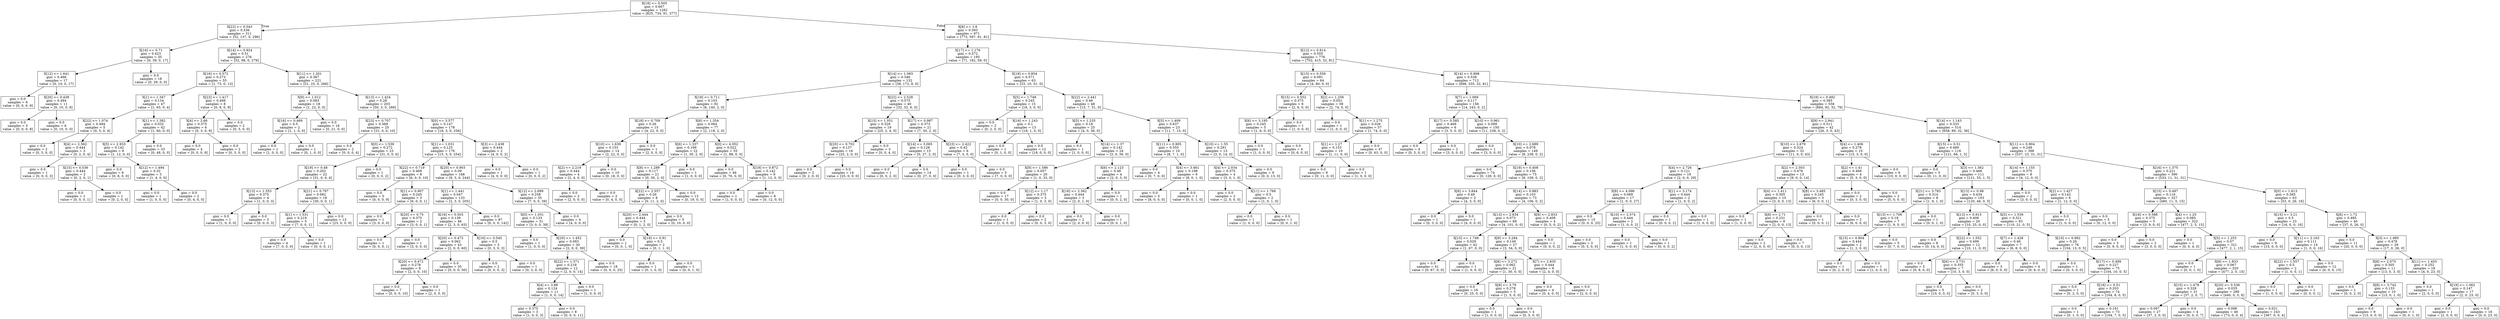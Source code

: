digraph Tree {
node [shape=box] ;
0 [label="X[18] <= 0.505\ngini = 0.667\nsamples = 1282\nvalue = [825, 734, 91, 377]"] ;
1 [label="X[22] <= 0.543\ngini = 0.536\nsamples = 311\nvalue = [52, 137, 0, 296]"] ;
0 -> 1 [labeldistance=2.5, labelangle=45, headlabel="True"] ;
2 [label="X[16] <= 0.71\ngini = 0.423\nsamples = 35\nvalue = [0, 39, 0, 17]"] ;
1 -> 2 ;
3 [label="X[12] <= 1.641\ngini = 0.466\nsamples = 17\nvalue = [0, 10, 0, 17]"] ;
2 -> 3 ;
4 [label="gini = 0.0\nsamples = 6\nvalue = [0, 0, 0, 9]"] ;
3 -> 4 ;
5 [label="X[20] <= 0.438\ngini = 0.494\nsamples = 11\nvalue = [0, 10, 0, 8]"] ;
3 -> 5 ;
6 [label="gini = 0.0\nsamples = 5\nvalue = [0, 0, 0, 8]"] ;
5 -> 6 ;
7 [label="gini = 0.0\nsamples = 6\nvalue = [0, 10, 0, 0]"] ;
5 -> 7 ;
8 [label="gini = 0.0\nsamples = 18\nvalue = [0, 29, 0, 0]"] ;
2 -> 8 ;
9 [label="X[14] <= 0.924\ngini = 0.51\nsamples = 276\nvalue = [52, 98, 0, 279]"] ;
1 -> 9 ;
10 [label="X[16] <= 0.572\ngini = 0.273\nsamples = 55\nvalue = [1, 73, 0, 13]"] ;
9 -> 10 ;
11 [label="X[1] <= 1.347\ngini = 0.134\nsamples = 47\nvalue = [1, 65, 0, 4]"] ;
10 -> 11 ;
12 [label="X[22] <= 1.074\ngini = 0.494\nsamples = 5\nvalue = [0, 5, 0, 4]"] ;
11 -> 12 ;
13 [label="gini = 0.0\nsamples = 2\nvalue = [0, 3, 0, 0]"] ;
12 -> 13 ;
14 [label="X[4] <= 2.562\ngini = 0.444\nsamples = 3\nvalue = [0, 2, 0, 4]"] ;
12 -> 14 ;
15 [label="gini = 0.0\nsamples = 1\nvalue = [0, 0, 0, 3]"] ;
14 -> 15 ;
16 [label="X[15] <= 0.536\ngini = 0.444\nsamples = 2\nvalue = [0, 2, 0, 1]"] ;
14 -> 16 ;
17 [label="gini = 0.0\nsamples = 1\nvalue = [0, 0, 0, 1]"] ;
16 -> 17 ;
18 [label="gini = 0.0\nsamples = 1\nvalue = [0, 2, 0, 0]"] ;
16 -> 18 ;
19 [label="X[1] <= 1.382\ngini = 0.032\nsamples = 42\nvalue = [1, 60, 0, 0]"] ;
11 -> 19 ;
20 [label="X[5] <= 2.933\ngini = 0.142\nsamples = 9\nvalue = [1, 12, 0, 0]"] ;
19 -> 20 ;
21 [label="gini = 0.0\nsamples = 6\nvalue = [0, 8, 0, 0]"] ;
20 -> 21 ;
22 [label="X[12] <= 1.494\ngini = 0.32\nsamples = 3\nvalue = [1, 4, 0, 0]"] ;
20 -> 22 ;
23 [label="gini = 0.0\nsamples = 1\nvalue = [1, 0, 0, 0]"] ;
22 -> 23 ;
24 [label="gini = 0.0\nsamples = 2\nvalue = [0, 4, 0, 0]"] ;
22 -> 24 ;
25 [label="gini = 0.0\nsamples = 33\nvalue = [0, 48, 0, 0]"] ;
19 -> 25 ;
26 [label="X[23] <= 1.417\ngini = 0.498\nsamples = 8\nvalue = [0, 8, 0, 9]"] ;
10 -> 26 ;
27 [label="X[4] <= 2.66\ngini = 0.375\nsamples = 6\nvalue = [0, 3, 0, 9]"] ;
26 -> 27 ;
28 [label="gini = 0.0\nsamples = 4\nvalue = [0, 0, 0, 9]"] ;
27 -> 28 ;
29 [label="gini = 0.0\nsamples = 2\nvalue = [0, 3, 0, 0]"] ;
27 -> 29 ;
30 [label="gini = 0.0\nsamples = 2\nvalue = [0, 5, 0, 0]"] ;
26 -> 30 ;
31 [label="X[11] <= 1.201\ngini = 0.367\nsamples = 221\nvalue = [51, 25, 0, 266]"] ;
9 -> 31 ;
32 [label="X[9] <= 1.012\ngini = 0.083\nsamples = 18\nvalue = [1, 22, 0, 0]"] ;
31 -> 32 ;
33 [label="X[16] <= 0.469\ngini = 0.5\nsamples = 2\nvalue = [1, 1, 0, 0]"] ;
32 -> 33 ;
34 [label="gini = 0.0\nsamples = 1\nvalue = [1, 0, 0, 0]"] ;
33 -> 34 ;
35 [label="gini = 0.0\nsamples = 1\nvalue = [0, 1, 0, 0]"] ;
33 -> 35 ;
36 [label="gini = 0.0\nsamples = 16\nvalue = [0, 21, 0, 0]"] ;
32 -> 36 ;
37 [label="X[13] <= 1.424\ngini = 0.28\nsamples = 203\nvalue = [50, 3, 0, 266]"] ;
31 -> 37 ;
38 [label="X[23] <= 0.707\ngini = 0.369\nsamples = 25\nvalue = [31, 0, 0, 10]"] ;
37 -> 38 ;
39 [label="gini = 0.0\nsamples = 2\nvalue = [0, 0, 0, 4]"] ;
38 -> 39 ;
40 [label="X[0] <= 1.539\ngini = 0.272\nsamples = 23\nvalue = [31, 0, 0, 6]"] ;
38 -> 40 ;
41 [label="X[19] <= 0.48\ngini = 0.202\nsamples = 22\nvalue = [31, 0, 0, 4]"] ;
40 -> 41 ;
42 [label="X[13] <= 1.353\ngini = 0.375\nsamples = 4\nvalue = [1, 0, 0, 3]"] ;
41 -> 42 ;
43 [label="gini = 0.0\nsamples = 1\nvalue = [1, 0, 0, 0]"] ;
42 -> 43 ;
44 [label="gini = 0.0\nsamples = 3\nvalue = [0, 0, 0, 3]"] ;
42 -> 44 ;
45 [label="X[21] <= 0.797\ngini = 0.062\nsamples = 18\nvalue = [30, 0, 0, 1]"] ;
41 -> 45 ;
46 [label="X[1] <= 1.531\ngini = 0.219\nsamples = 5\nvalue = [7, 0, 0, 1]"] ;
45 -> 46 ;
47 [label="gini = 0.0\nsamples = 4\nvalue = [7, 0, 0, 0]"] ;
46 -> 47 ;
48 [label="gini = 0.0\nsamples = 1\nvalue = [0, 0, 0, 1]"] ;
46 -> 48 ;
49 [label="gini = 0.0\nsamples = 13\nvalue = [23, 0, 0, 0]"] ;
45 -> 49 ;
50 [label="gini = 0.0\nsamples = 1\nvalue = [0, 0, 0, 2]"] ;
40 -> 50 ;
51 [label="X[0] <= 3.577\ngini = 0.147\nsamples = 178\nvalue = [19, 3, 0, 256]"] ;
37 -> 51 ;
52 [label="X[1] <= 1.031\ngini = 0.125\nsamples = 176\nvalue = [15, 3, 0, 254]"] ;
51 -> 52 ;
53 [label="X[22] <= 0.719\ngini = 0.469\nsamples = 8\nvalue = [6, 0, 0, 10]"] ;
52 -> 53 ;
54 [label="gini = 0.0\nsamples = 5\nvalue = [0, 0, 0, 9]"] ;
53 -> 54 ;
55 [label="X[1] <= 0.907\ngini = 0.245\nsamples = 3\nvalue = [6, 0, 0, 1]"] ;
53 -> 55 ;
56 [label="gini = 0.0\nsamples = 1\nvalue = [3, 0, 0, 0]"] ;
55 -> 56 ;
57 [label="X[20] <= 0.75\ngini = 0.375\nsamples = 2\nvalue = [3, 0, 0, 1]"] ;
55 -> 57 ;
58 [label="gini = 0.0\nsamples = 1\nvalue = [0, 0, 0, 1]"] ;
57 -> 58 ;
59 [label="gini = 0.0\nsamples = 1\nvalue = [3, 0, 0, 0]"] ;
57 -> 59 ;
60 [label="X[20] <= 0.903\ngini = 0.09\nsamples = 168\nvalue = [9, 3, 0, 244]"] ;
52 -> 60 ;
61 [label="X[1] <= 1.441\ngini = 0.047\nsamples = 133\nvalue = [2, 3, 0, 205]"] ;
60 -> 61 ;
62 [label="X[19] <= 0.503\ngini = 0.139\nsamples = 46\nvalue = [2, 3, 0, 63]"] ;
61 -> 62 ;
63 [label="X[20] <= 0.473\ngini = 0.062\nsamples = 43\nvalue = [2, 0, 0, 60]"] ;
62 -> 63 ;
64 [label="X[20] <= 0.472\ngini = 0.278\nsamples = 8\nvalue = [2, 0, 0, 10]"] ;
63 -> 64 ;
65 [label="gini = 0.0\nsamples = 7\nvalue = [0, 0, 0, 10]"] ;
64 -> 65 ;
66 [label="gini = 0.0\nsamples = 1\nvalue = [2, 0, 0, 0]"] ;
64 -> 66 ;
67 [label="gini = 0.0\nsamples = 35\nvalue = [0, 0, 0, 50]"] ;
63 -> 67 ;
68 [label="X[16] <= 0.545\ngini = 0.5\nsamples = 3\nvalue = [0, 3, 0, 3]"] ;
62 -> 68 ;
69 [label="gini = 0.0\nsamples = 2\nvalue = [0, 0, 0, 3]"] ;
68 -> 69 ;
70 [label="gini = 0.0\nsamples = 1\nvalue = [0, 3, 0, 0]"] ;
68 -> 70 ;
71 [label="gini = 0.0\nsamples = 87\nvalue = [0, 0, 0, 142]"] ;
61 -> 71 ;
72 [label="X[12] <= 2.699\ngini = 0.258\nsamples = 35\nvalue = [7, 0, 0, 39]"] ;
60 -> 72 ;
73 [label="X[0] <= 1.031\ngini = 0.133\nsamples = 31\nvalue = [3, 0, 0, 39]"] ;
72 -> 73 ;
74 [label="gini = 0.0\nsamples = 1\nvalue = [1, 0, 0, 0]"] ;
73 -> 74 ;
75 [label="X[20] <= 1.452\ngini = 0.093\nsamples = 30\nvalue = [2, 0, 0, 39]"] ;
73 -> 75 ;
76 [label="X[22] <= 1.371\ngini = 0.219\nsamples = 12\nvalue = [2, 0, 0, 14]"] ;
75 -> 76 ;
77 [label="X[4] <= 3.88\ngini = 0.124\nsamples = 11\nvalue = [1, 0, 0, 14]"] ;
76 -> 77 ;
78 [label="gini = 0.375\nsamples = 3\nvalue = [1, 0, 0, 3]"] ;
77 -> 78 ;
79 [label="gini = 0.0\nsamples = 8\nvalue = [0, 0, 0, 11]"] ;
77 -> 79 ;
80 [label="gini = 0.0\nsamples = 1\nvalue = [1, 0, 0, 0]"] ;
76 -> 80 ;
81 [label="gini = 0.0\nsamples = 18\nvalue = [0, 0, 0, 25]"] ;
75 -> 81 ;
82 [label="gini = 0.0\nsamples = 4\nvalue = [4, 0, 0, 0]"] ;
72 -> 82 ;
83 [label="X[3] <= 2.438\ngini = 0.444\nsamples = 2\nvalue = [4, 0, 0, 2]"] ;
51 -> 83 ;
84 [label="gini = 0.0\nsamples = 1\nvalue = [4, 0, 0, 0]"] ;
83 -> 84 ;
85 [label="gini = 0.0\nsamples = 1\nvalue = [0, 0, 0, 2]"] ;
83 -> 85 ;
86 [label="X[8] <= 1.6\ngini = 0.593\nsamples = 971\nvalue = [773, 597, 91, 81]"] ;
0 -> 86 [labeldistance=2.5, labelangle=-45, headlabel="False"] ;
87 [label="X[17] <= 1.176\ngini = 0.572\nsamples = 195\nvalue = [71, 182, 59, 0]"] ;
86 -> 87 ;
88 [label="X[14] <= 1.093\ngini = 0.346\nsamples = 132\nvalue = [38, 172, 8, 0]"] ;
87 -> 88 ;
89 [label="X[18] <= 0.711\ngini = 0.103\nsamples = 92\nvalue = [6, 140, 2, 0]"] ;
88 -> 89 ;
90 [label="X[18] <= 0.709\ngini = 0.26\nsamples = 15\nvalue = [4, 22, 0, 0]"] ;
89 -> 90 ;
91 [label="X[10] <= 1.639\ngini = 0.153\nsamples = 14\nvalue = [2, 22, 0, 0]"] ;
90 -> 91 ;
92 [label="X[2] <= 2.219\ngini = 0.444\nsamples = 4\nvalue = [2, 4, 0, 0]"] ;
91 -> 92 ;
93 [label="gini = 0.0\nsamples = 2\nvalue = [2, 0, 0, 0]"] ;
92 -> 93 ;
94 [label="gini = 0.0\nsamples = 2\nvalue = [0, 4, 0, 0]"] ;
92 -> 94 ;
95 [label="gini = 0.0\nsamples = 10\nvalue = [0, 18, 0, 0]"] ;
91 -> 95 ;
96 [label="gini = 0.0\nsamples = 1\nvalue = [2, 0, 0, 0]"] ;
90 -> 96 ;
97 [label="X[6] <= 1.354\ngini = 0.064\nsamples = 77\nvalue = [2, 118, 2, 0]"] ;
89 -> 97 ;
98 [label="X[6] <= 1.337\ngini = 0.169\nsamples = 22\nvalue = [1, 30, 2, 0]"] ;
97 -> 98 ;
99 [label="X[8] <= 1.289\ngini = 0.117\nsamples = 21\nvalue = [0, 30, 2, 0]"] ;
98 -> 99 ;
100 [label="X[22] <= 2.557\ngini = 0.26\nsamples = 8\nvalue = [0, 11, 2, 0]"] ;
99 -> 100 ;
101 [label="X[20] <= 2.444\ngini = 0.444\nsamples = 3\nvalue = [0, 1, 2, 0]"] ;
100 -> 101 ;
102 [label="gini = 0.0\nsamples = 1\nvalue = [0, 0, 1, 0]"] ;
101 -> 102 ;
103 [label="X[19] <= 0.91\ngini = 0.5\nsamples = 2\nvalue = [0, 1, 1, 0]"] ;
101 -> 103 ;
104 [label="gini = 0.0\nsamples = 1\nvalue = [0, 1, 0, 0]"] ;
103 -> 104 ;
105 [label="gini = 0.0\nsamples = 1\nvalue = [0, 0, 1, 0]"] ;
103 -> 105 ;
106 [label="gini = 0.0\nsamples = 5\nvalue = [0, 10, 0, 0]"] ;
100 -> 106 ;
107 [label="gini = 0.0\nsamples = 13\nvalue = [0, 19, 0, 0]"] ;
99 -> 107 ;
108 [label="gini = 0.0\nsamples = 1\nvalue = [1, 0, 0, 0]"] ;
98 -> 108 ;
109 [label="X[0] <= 4.052\ngini = 0.022\nsamples = 55\nvalue = [1, 88, 0, 0]"] ;
97 -> 109 ;
110 [label="gini = 0.0\nsamples = 46\nvalue = [0, 76, 0, 0]"] ;
109 -> 110 ;
111 [label="X[19] <= 0.872\ngini = 0.142\nsamples = 9\nvalue = [1, 12, 0, 0]"] ;
109 -> 111 ;
112 [label="gini = 0.0\nsamples = 1\nvalue = [1, 0, 0, 0]"] ;
111 -> 112 ;
113 [label="gini = 0.0\nsamples = 8\nvalue = [0, 12, 0, 0]"] ;
111 -> 113 ;
114 [label="X[22] <= 2.528\ngini = 0.575\nsamples = 40\nvalue = [32, 32, 6, 0]"] ;
88 -> 114 ;
115 [label="X[15] <= 1.051\ngini = 0.329\nsamples = 19\nvalue = [25, 2, 4, 0]"] ;
114 -> 115 ;
116 [label="X[20] <= 0.702\ngini = 0.137\nsamples = 16\nvalue = [25, 2, 0, 0]"] ;
115 -> 116 ;
117 [label="gini = 0.0\nsamples = 2\nvalue = [0, 2, 0, 0]"] ;
116 -> 117 ;
118 [label="gini = 0.0\nsamples = 14\nvalue = [25, 0, 0, 0]"] ;
116 -> 118 ;
119 [label="gini = 0.0\nsamples = 3\nvalue = [0, 0, 4, 0]"] ;
115 -> 119 ;
120 [label="X[17] <= 0.987\ngini = 0.373\nsamples = 21\nvalue = [7, 30, 2, 0]"] ;
114 -> 120 ;
121 [label="X[14] <= 3.065\ngini = 0.128\nsamples = 15\nvalue = [0, 27, 2, 0]"] ;
120 -> 121 ;
122 [label="gini = 0.0\nsamples = 1\nvalue = [0, 0, 2, 0]"] ;
121 -> 122 ;
123 [label="gini = 0.0\nsamples = 14\nvalue = [0, 27, 0, 0]"] ;
121 -> 123 ;
124 [label="X[23] <= 2.422\ngini = 0.42\nsamples = 6\nvalue = [7, 3, 0, 0]"] ;
120 -> 124 ;
125 [label="gini = 0.0\nsamples = 1\nvalue = [0, 3, 0, 0]"] ;
124 -> 125 ;
126 [label="gini = 0.0\nsamples = 5\nvalue = [7, 0, 0, 0]"] ;
124 -> 126 ;
127 [label="X[19] <= 0.854\ngini = 0.571\nsamples = 63\nvalue = [33, 10, 51, 0]"] ;
87 -> 127 ;
128 [label="X[5] <= 1.748\ngini = 0.245\nsamples = 15\nvalue = [18, 3, 0, 0]"] ;
127 -> 128 ;
129 [label="gini = 0.0\nsamples = 2\nvalue = [0, 2, 0, 0]"] ;
128 -> 129 ;
130 [label="X[16] <= 1.243\ngini = 0.1\nsamples = 13\nvalue = [18, 1, 0, 0]"] ;
128 -> 130 ;
131 [label="gini = 0.0\nsamples = 1\nvalue = [0, 1, 0, 0]"] ;
130 -> 131 ;
132 [label="gini = 0.0\nsamples = 12\nvalue = [18, 0, 0, 0]"] ;
130 -> 132 ;
133 [label="X[22] <= 2.441\ngini = 0.46\nsamples = 48\nvalue = [15, 7, 51, 0]"] ;
127 -> 133 ;
134 [label="X[5] <= 1.235\ngini = 0.18\nsamples = 25\nvalue = [4, 0, 36, 0]"] ;
133 -> 134 ;
135 [label="gini = 0.0\nsamples = 1\nvalue = [1, 0, 0, 0]"] ;
134 -> 135 ;
136 [label="X[14] <= 1.37\ngini = 0.142\nsamples = 24\nvalue = [3, 0, 36, 0]"] ;
134 -> 136 ;
137 [label="X[9] <= 1.586\ngini = 0.057\nsamples = 20\nvalue = [1, 0, 33, 0]"] ;
136 -> 137 ;
138 [label="gini = 0.0\nsamples = 17\nvalue = [0, 0, 30, 0]"] ;
137 -> 138 ;
139 [label="X[12] <= 1.17\ngini = 0.375\nsamples = 3\nvalue = [1, 0, 3, 0]"] ;
137 -> 139 ;
140 [label="gini = 0.0\nsamples = 1\nvalue = [1, 0, 0, 0]"] ;
139 -> 140 ;
141 [label="gini = 0.0\nsamples = 2\nvalue = [0, 0, 3, 0]"] ;
139 -> 141 ;
142 [label="X[6] <= 2.123\ngini = 0.48\nsamples = 4\nvalue = [2, 0, 3, 0]"] ;
136 -> 142 ;
143 [label="X[18] <= 2.362\ngini = 0.444\nsamples = 3\nvalue = [2, 0, 1, 0]"] ;
142 -> 143 ;
144 [label="gini = 0.0\nsamples = 2\nvalue = [2, 0, 0, 0]"] ;
143 -> 144 ;
145 [label="gini = 0.0\nsamples = 1\nvalue = [0, 0, 1, 0]"] ;
143 -> 145 ;
146 [label="gini = 0.0\nsamples = 1\nvalue = [0, 0, 2, 0]"] ;
142 -> 146 ;
147 [label="X[5] <= 1.409\ngini = 0.637\nsamples = 23\nvalue = [11, 7, 15, 0]"] ;
133 -> 147 ;
148 [label="X[11] <= 0.905\ngini = 0.555\nsamples = 10\nvalue = [8, 7, 1, 0]"] ;
147 -> 148 ;
149 [label="gini = 0.0\nsamples = 4\nvalue = [0, 7, 0, 0]"] ;
148 -> 149 ;
150 [label="X[4] <= 3.461\ngini = 0.198\nsamples = 6\nvalue = [8, 0, 1, 0]"] ;
148 -> 150 ;
151 [label="gini = 0.0\nsamples = 5\nvalue = [8, 0, 0, 0]"] ;
150 -> 151 ;
152 [label="gini = 0.0\nsamples = 1\nvalue = [0, 0, 1, 0]"] ;
150 -> 152 ;
153 [label="X[10] <= 1.55\ngini = 0.291\nsamples = 13\nvalue = [3, 0, 14, 0]"] ;
147 -> 153 ;
154 [label="X[4] <= 2.034\ngini = 0.375\nsamples = 4\nvalue = [3, 0, 1, 0]"] ;
153 -> 154 ;
155 [label="gini = 0.0\nsamples = 2\nvalue = [2, 0, 0, 0]"] ;
154 -> 155 ;
156 [label="X[11] <= 1.766\ngini = 0.5\nsamples = 2\nvalue = [1, 0, 1, 0]"] ;
154 -> 156 ;
157 [label="gini = 0.0\nsamples = 1\nvalue = [1, 0, 0, 0]"] ;
156 -> 157 ;
158 [label="gini = 0.0\nsamples = 1\nvalue = [0, 0, 1, 0]"] ;
156 -> 158 ;
159 [label="gini = 0.0\nsamples = 9\nvalue = [0, 0, 13, 0]"] ;
153 -> 159 ;
160 [label="X[12] <= 0.914\ngini = 0.555\nsamples = 776\nvalue = [702, 415, 32, 81]"] ;
86 -> 160 ;
161 [label="X[15] <= 0.559\ngini = 0.091\nsamples = 64\nvalue = [4, 80, 0, 0]"] ;
160 -> 161 ;
162 [label="X[15] <= 0.552\ngini = 0.375\nsamples = 6\nvalue = [2, 6, 0, 0]"] ;
161 -> 162 ;
163 [label="X[6] <= 3.195\ngini = 0.245\nsamples = 5\nvalue = [1, 6, 0, 0]"] ;
162 -> 163 ;
164 [label="gini = 0.0\nsamples = 1\nvalue = [1, 0, 0, 0]"] ;
163 -> 164 ;
165 [label="gini = 0.0\nsamples = 4\nvalue = [0, 6, 0, 0]"] ;
163 -> 165 ;
166 [label="gini = 0.0\nsamples = 1\nvalue = [1, 0, 0, 0]"] ;
162 -> 166 ;
167 [label="X[2] <= 1.256\ngini = 0.051\nsamples = 58\nvalue = [2, 74, 0, 0]"] ;
161 -> 167 ;
168 [label="gini = 0.0\nsamples = 1\nvalue = [1, 0, 0, 0]"] ;
167 -> 168 ;
169 [label="X[1] <= 1.275\ngini = 0.026\nsamples = 57\nvalue = [1, 74, 0, 0]"] ;
167 -> 169 ;
170 [label="X[1] <= 1.27\ngini = 0.153\nsamples = 10\nvalue = [1, 11, 0, 0]"] ;
169 -> 170 ;
171 [label="gini = 0.0\nsamples = 9\nvalue = [0, 11, 0, 0]"] ;
170 -> 171 ;
172 [label="gini = 0.0\nsamples = 1\nvalue = [1, 0, 0, 0]"] ;
170 -> 172 ;
173 [label="gini = 0.0\nsamples = 47\nvalue = [0, 63, 0, 0]"] ;
169 -> 173 ;
174 [label="X[14] <= 0.898\ngini = 0.538\nsamples = 712\nvalue = [698, 335, 32, 81]"] ;
160 -> 174 ;
175 [label="X[7] <= 1.069\ngini = 0.117\nsamples = 156\nvalue = [14, 243, 0, 2]"] ;
174 -> 175 ;
176 [label="X[17] <= 0.585\ngini = 0.469\nsamples = 6\nvalue = [3, 5, 0, 0]"] ;
175 -> 176 ;
177 [label="gini = 0.0\nsamples = 4\nvalue = [0, 5, 0, 0]"] ;
176 -> 177 ;
178 [label="gini = 0.0\nsamples = 2\nvalue = [3, 0, 0, 0]"] ;
176 -> 178 ;
179 [label="X[10] <= 0.961\ngini = 0.099\nsamples = 150\nvalue = [11, 238, 0, 2]"] ;
175 -> 179 ;
180 [label="gini = 0.0\nsamples = 1\nvalue = [3, 0, 0, 0]"] ;
179 -> 180 ;
181 [label="X[10] <= 2.689\ngini = 0.078\nsamples = 149\nvalue = [8, 238, 0, 2]"] ;
179 -> 181 ;
182 [label="gini = 0.0\nsamples = 74\nvalue = [0, 129, 0, 0]"] ;
181 -> 182 ;
183 [label="X[19] <= 0.408\ngini = 0.156\nsamples = 75\nvalue = [8, 109, 0, 2]"] ;
181 -> 183 ;
184 [label="X[6] <= 3.844\ngini = 0.49\nsamples = 2\nvalue = [4, 3, 0, 0]"] ;
183 -> 184 ;
185 [label="gini = 0.0\nsamples = 1\nvalue = [0, 3, 0, 0]"] ;
184 -> 185 ;
186 [label="gini = 0.0\nsamples = 1\nvalue = [4, 0, 0, 0]"] ;
184 -> 186 ;
187 [label="X[14] <= 0.883\ngini = 0.103\nsamples = 73\nvalue = [4, 106, 0, 2]"] ;
183 -> 187 ;
188 [label="X[13] <= 2.834\ngini = 0.073\nsamples = 69\nvalue = [4, 101, 0, 0]"] ;
187 -> 188 ;
189 [label="X[15] <= 1.749\ngini = 0.029\nsamples = 42\nvalue = [1, 67, 0, 0]"] ;
188 -> 189 ;
190 [label="gini = 0.0\nsamples = 41\nvalue = [0, 67, 0, 0]"] ;
189 -> 190 ;
191 [label="gini = 0.0\nsamples = 1\nvalue = [1, 0, 0, 0]"] ;
189 -> 191 ;
192 [label="X[9] <= 3.294\ngini = 0.149\nsamples = 27\nvalue = [3, 34, 0, 0]"] ;
188 -> 192 ;
193 [label="X[8] <= 3.272\ngini = 0.062\nsamples = 21\nvalue = [1, 30, 0, 0]"] ;
192 -> 193 ;
194 [label="gini = 0.0\nsamples = 16\nvalue = [0, 25, 0, 0]"] ;
193 -> 194 ;
195 [label="X[8] <= 3.79\ngini = 0.278\nsamples = 5\nvalue = [1, 5, 0, 0]"] ;
193 -> 195 ;
196 [label="gini = 0.0\nsamples = 1\nvalue = [1, 0, 0, 0]"] ;
195 -> 196 ;
197 [label="gini = 0.0\nsamples = 4\nvalue = [0, 5, 0, 0]"] ;
195 -> 197 ;
198 [label="X[7] <= 2.835\ngini = 0.444\nsamples = 6\nvalue = [2, 4, 0, 0]"] ;
192 -> 198 ;
199 [label="gini = 0.0\nsamples = 4\nvalue = [0, 4, 0, 0]"] ;
198 -> 199 ;
200 [label="gini = 0.0\nsamples = 2\nvalue = [2, 0, 0, 0]"] ;
198 -> 200 ;
201 [label="X[9] <= 2.833\ngini = 0.408\nsamples = 4\nvalue = [0, 5, 0, 2]"] ;
187 -> 201 ;
202 [label="gini = 0.0\nsamples = 1\nvalue = [0, 0, 0, 2]"] ;
201 -> 202 ;
203 [label="gini = 0.0\nsamples = 3\nvalue = [0, 5, 0, 0]"] ;
201 -> 203 ;
204 [label="X[19] <= 0.492\ngini = 0.385\nsamples = 556\nvalue = [684, 92, 32, 79]"] ;
174 -> 204 ;
205 [label="X[9] <= 2.941\ngini = 0.511\nsamples = 42\nvalue = [26, 3, 0, 43]"] ;
204 -> 205 ;
206 [label="X[10] <= 2.679\ngini = 0.324\nsamples = 32\nvalue = [11, 0, 0, 43]"] ;
205 -> 206 ;
207 [label="X[4] <= 2.726\ngini = 0.121\nsamples = 19\nvalue = [2, 0, 0, 29]"] ;
206 -> 207 ;
208 [label="X[8] <= 4.096\ngini = 0.069\nsamples = 17\nvalue = [1, 0, 0, 27]"] ;
207 -> 208 ;
209 [label="gini = 0.0\nsamples = 15\nvalue = [0, 0, 0, 25]"] ;
208 -> 209 ;
210 [label="X[10] <= 2.574\ngini = 0.444\nsamples = 2\nvalue = [1, 0, 0, 2]"] ;
208 -> 210 ;
211 [label="gini = 0.0\nsamples = 1\nvalue = [1, 0, 0, 0]"] ;
210 -> 211 ;
212 [label="gini = 0.0\nsamples = 1\nvalue = [0, 0, 0, 2]"] ;
210 -> 212 ;
213 [label="X[1] <= 3.174\ngini = 0.444\nsamples = 2\nvalue = [1, 0, 0, 2]"] ;
207 -> 213 ;
214 [label="gini = 0.0\nsamples = 1\nvalue = [0, 0, 0, 2]"] ;
213 -> 214 ;
215 [label="gini = 0.0\nsamples = 1\nvalue = [1, 0, 0, 0]"] ;
213 -> 215 ;
216 [label="X[2] <= 2.503\ngini = 0.476\nsamples = 13\nvalue = [9, 0, 0, 14]"] ;
206 -> 216 ;
217 [label="X[4] <= 1.411\ngini = 0.305\nsamples = 10\nvalue = [3, 0, 0, 13]"] ;
216 -> 217 ;
218 [label="gini = 0.0\nsamples = 1\nvalue = [1, 0, 0, 0]"] ;
217 -> 218 ;
219 [label="X[8] <= 2.71\ngini = 0.231\nsamples = 9\nvalue = [2, 0, 0, 13]"] ;
217 -> 219 ;
220 [label="gini = 0.0\nsamples = 2\nvalue = [2, 0, 0, 0]"] ;
219 -> 220 ;
221 [label="gini = 0.0\nsamples = 7\nvalue = [0, 0, 0, 13]"] ;
219 -> 221 ;
222 [label="X[8] <= 3.485\ngini = 0.245\nsamples = 3\nvalue = [6, 0, 0, 1]"] ;
216 -> 222 ;
223 [label="gini = 0.0\nsamples = 1\nvalue = [0, 0, 0, 1]"] ;
222 -> 223 ;
224 [label="gini = 0.0\nsamples = 2\nvalue = [6, 0, 0, 0]"] ;
222 -> 224 ;
225 [label="X[4] <= 1.406\ngini = 0.278\nsamples = 10\nvalue = [15, 3, 0, 0]"] ;
205 -> 225 ;
226 [label="X[2] <= 1.41\ngini = 0.469\nsamples = 4\nvalue = [5, 3, 0, 0]"] ;
225 -> 226 ;
227 [label="gini = 0.0\nsamples = 2\nvalue = [0, 3, 0, 0]"] ;
226 -> 227 ;
228 [label="gini = 0.0\nsamples = 2\nvalue = [5, 0, 0, 0]"] ;
226 -> 228 ;
229 [label="gini = 0.0\nsamples = 6\nvalue = [10, 0, 0, 0]"] ;
225 -> 229 ;
230 [label="X[14] <= 1.143\ngini = 0.333\nsamples = 514\nvalue = [658, 89, 32, 36]"] ;
204 -> 230 ;
231 [label="X[15] <= 0.51\ngini = 0.489\nsamples = 116\nvalue = [121, 66, 1, 5]"] ;
230 -> 231 ;
232 [label="gini = 0.0\nsamples = 5\nvalue = [0, 11, 0, 0]"] ;
231 -> 232 ;
233 [label="X[3] <= 1.362\ngini = 0.466\nsamples = 111\nvalue = [121, 55, 1, 5]"] ;
231 -> 233 ;
234 [label="X[21] <= 3.783\ngini = 0.314\nsamples = 8\nvalue = [1, 9, 1, 0]"] ;
233 -> 234 ;
235 [label="X[13] <= 1.706\ngini = 0.18\nsamples = 7\nvalue = [1, 9, 0, 0]"] ;
234 -> 235 ;
236 [label="X[15] <= 0.804\ngini = 0.444\nsamples = 2\nvalue = [1, 2, 0, 0]"] ;
235 -> 236 ;
237 [label="gini = 0.0\nsamples = 1\nvalue = [0, 2, 0, 0]"] ;
236 -> 237 ;
238 [label="gini = 0.0\nsamples = 1\nvalue = [1, 0, 0, 0]"] ;
236 -> 238 ;
239 [label="gini = 0.0\nsamples = 5\nvalue = [0, 7, 0, 0]"] ;
235 -> 239 ;
240 [label="gini = 0.0\nsamples = 1\nvalue = [0, 0, 1, 0]"] ;
234 -> 240 ;
241 [label="X[13] <= 0.98\ngini = 0.434\nsamples = 103\nvalue = [120, 46, 0, 5]"] ;
233 -> 241 ;
242 [label="X[13] <= 0.915\ngini = 0.408\nsamples = 20\nvalue = [10, 25, 0, 0]"] ;
241 -> 242 ;
243 [label="gini = 0.0\nsamples = 8\nvalue = [0, 14, 0, 0]"] ;
242 -> 243 ;
244 [label="X[22] <= 1.552\ngini = 0.499\nsamples = 12\nvalue = [10, 11, 0, 0]"] ;
242 -> 244 ;
245 [label="gini = 0.0\nsamples = 5\nvalue = [0, 8, 0, 0]"] ;
244 -> 245 ;
246 [label="X[6] <= 3.731\ngini = 0.355\nsamples = 7\nvalue = [10, 3, 0, 0]"] ;
244 -> 246 ;
247 [label="gini = 0.0\nsamples = 5\nvalue = [10, 0, 0, 0]"] ;
246 -> 247 ;
248 [label="gini = 0.0\nsamples = 2\nvalue = [0, 3, 0, 0]"] ;
246 -> 248 ;
249 [label="X[5] <= 1.539\ngini = 0.321\nsamples = 83\nvalue = [110, 21, 0, 5]"] ;
241 -> 249 ;
250 [label="X[7] <= 1.428\ngini = 0.49\nsamples = 7\nvalue = [6, 8, 0, 0]"] ;
249 -> 250 ;
251 [label="gini = 0.0\nsamples = 3\nvalue = [6, 0, 0, 0]"] ;
250 -> 251 ;
252 [label="gini = 0.0\nsamples = 4\nvalue = [0, 8, 0, 0]"] ;
250 -> 252 ;
253 [label="X[10] <= 0.992\ngini = 0.26\nsamples = 76\nvalue = [104, 13, 0, 5]"] ;
249 -> 253 ;
254 [label="gini = 0.0\nsamples = 1\nvalue = [0, 3, 0, 0]"] ;
253 -> 254 ;
255 [label="X[17] <= 0.499\ngini = 0.227\nsamples = 75\nvalue = [104, 10, 0, 5]"] ;
253 -> 255 ;
256 [label="gini = 0.0\nsamples = 1\nvalue = [0, 2, 0, 0]"] ;
255 -> 256 ;
257 [label="X[18] <= 0.51\ngini = 0.203\nsamples = 74\nvalue = [104, 8, 0, 5]"] ;
255 -> 257 ;
258 [label="gini = 0.0\nsamples = 1\nvalue = [0, 1, 0, 0]"] ;
257 -> 258 ;
259 [label="gini = 0.191\nsamples = 73\nvalue = [104, 7, 0, 5]"] ;
257 -> 259 ;
260 [label="X[11] <= 0.904\ngini = 0.248\nsamples = 398\nvalue = [537, 23, 31, 31]"] ;
230 -> 260 ;
261 [label="X[14] <= 1.155\ngini = 0.375\nsamples = 8\nvalue = [4, 12, 0, 0]"] ;
260 -> 261 ;
262 [label="gini = 0.0\nsamples = 2\nvalue = [3, 0, 0, 0]"] ;
261 -> 262 ;
263 [label="X[2] <= 1.427\ngini = 0.142\nsamples = 6\nvalue = [1, 12, 0, 0]"] ;
261 -> 263 ;
264 [label="gini = 0.0\nsamples = 1\nvalue = [1, 0, 0, 0]"] ;
263 -> 264 ;
265 [label="gini = 0.0\nsamples = 5\nvalue = [0, 12, 0, 0]"] ;
263 -> 265 ;
266 [label="X[16] <= 1.375\ngini = 0.221\nsamples = 390\nvalue = [533, 11, 31, 31]"] ;
260 -> 266 ;
267 [label="X[15] <= 0.497\ngini = 0.116\nsamples = 327\nvalue = [480, 11, 5, 15]"] ;
266 -> 267 ;
268 [label="X[18] <= 0.588\ngini = 0.375\nsamples = 5\nvalue = [3, 9, 0, 0]"] ;
267 -> 268 ;
269 [label="gini = 0.0\nsamples = 3\nvalue = [0, 9, 0, 0]"] ;
268 -> 269 ;
270 [label="gini = 0.0\nsamples = 2\nvalue = [3, 0, 0, 0]"] ;
268 -> 270 ;
271 [label="X[4] <= 1.25\ngini = 0.085\nsamples = 322\nvalue = [477, 2, 5, 15]"] ;
267 -> 271 ;
272 [label="gini = 0.0\nsamples = 1\nvalue = [0, 0, 4, 0]"] ;
271 -> 272 ;
273 [label="X[5] <= 1.253\ngini = 0.07\nsamples = 321\nvalue = [477, 2, 1, 15]"] ;
271 -> 273 ;
274 [label="gini = 0.0\nsamples = 1\nvalue = [0, 0, 1, 0]"] ;
273 -> 274 ;
275 [label="X[8] <= 1.833\ngini = 0.067\nsamples = 320\nvalue = [477, 2, 0, 15]"] ;
273 -> 275 ;
276 [label="X[15] <= 1.478\ngini = 0.328\nsamples = 31\nvalue = [37, 2, 0, 7]"] ;
275 -> 276 ;
277 [label="gini = 0.097\nsamples = 27\nvalue = [37, 2, 0, 0]"] ;
276 -> 277 ;
278 [label="gini = 0.0\nsamples = 4\nvalue = [0, 0, 0, 7]"] ;
276 -> 278 ;
279 [label="X[20] <= 0.536\ngini = 0.035\nsamples = 289\nvalue = [440, 0, 0, 8]"] ;
275 -> 279 ;
280 [label="gini = 0.098\nsamples = 46\nvalue = [73, 0, 0, 4]"] ;
279 -> 280 ;
281 [label="gini = 0.021\nsamples = 243\nvalue = [367, 0, 0, 4]"] ;
279 -> 281 ;
282 [label="X[0] <= 1.613\ngini = 0.585\nsamples = 63\nvalue = [53, 0, 26, 16]"] ;
266 -> 282 ;
283 [label="X[15] <= 3.21\ngini = 0.5\nsamples = 23\nvalue = [16, 0, 0, 16]"] ;
282 -> 283 ;
284 [label="gini = 0.0\nsamples = 9\nvalue = [15, 0, 0, 0]"] ;
283 -> 284 ;
285 [label="X[11] <= 2.163\ngini = 0.111\nsamples = 14\nvalue = [1, 0, 0, 16]"] ;
283 -> 285 ;
286 [label="X[22] <= 1.557\ngini = 0.5\nsamples = 2\nvalue = [1, 0, 0, 1]"] ;
285 -> 286 ;
287 [label="gini = 0.0\nsamples = 1\nvalue = [1, 0, 0, 0]"] ;
286 -> 287 ;
288 [label="gini = 0.0\nsamples = 1\nvalue = [0, 0, 0, 1]"] ;
286 -> 288 ;
289 [label="gini = 0.0\nsamples = 12\nvalue = [0, 0, 0, 15]"] ;
285 -> 289 ;
290 [label="X[8] <= 1.72\ngini = 0.485\nsamples = 40\nvalue = [37, 0, 26, 0]"] ;
282 -> 290 ;
291 [label="gini = 0.0\nsamples = 11\nvalue = [20, 0, 0, 0]"] ;
290 -> 291 ;
292 [label="X[3] <= 1.985\ngini = 0.478\nsamples = 29\nvalue = [17, 0, 26, 0]"] ;
290 -> 292 ;
293 [label="X[8] <= 2.075\ngini = 0.305\nsamples = 11\nvalue = [13, 0, 3, 0]"] ;
292 -> 293 ;
294 [label="gini = 0.0\nsamples = 1\nvalue = [0, 0, 2, 0]"] ;
293 -> 294 ;
295 [label="X[8] <= 3.742\ngini = 0.133\nsamples = 10\nvalue = [13, 0, 1, 0]"] ;
293 -> 295 ;
296 [label="gini = 0.0\nsamples = 9\nvalue = [13, 0, 0, 0]"] ;
295 -> 296 ;
297 [label="gini = 0.0\nsamples = 1\nvalue = [0, 0, 1, 0]"] ;
295 -> 297 ;
298 [label="X[11] <= 1.453\ngini = 0.252\nsamples = 18\nvalue = [4, 0, 23, 0]"] ;
292 -> 298 ;
299 [label="gini = 0.0\nsamples = 1\nvalue = [2, 0, 0, 0]"] ;
298 -> 299 ;
300 [label="X[19] <= 1.062\ngini = 0.147\nsamples = 17\nvalue = [2, 0, 23, 0]"] ;
298 -> 300 ;
301 [label="gini = 0.0\nsamples = 1\nvalue = [2, 0, 0, 0]"] ;
300 -> 301 ;
302 [label="gini = 0.0\nsamples = 16\nvalue = [0, 0, 23, 0]"] ;
300 -> 302 ;
}